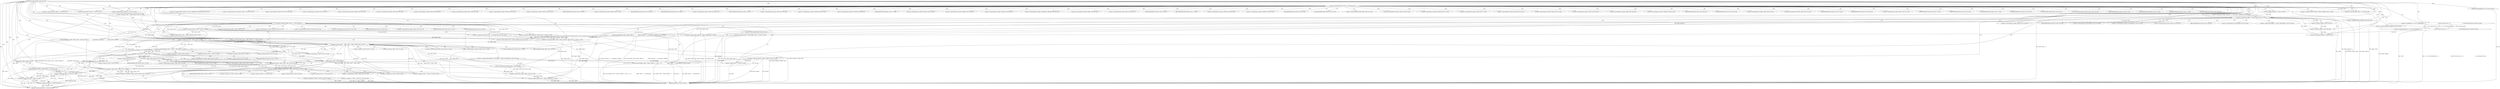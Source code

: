 
digraph "sbr_make_f_tablelim" {  

"822" [label = "(METHOD,sbr_make_f_tablelim)<SUB>146</SUB>" ]

"1106" [label = "(METHOD_RETURN,void)<SUB>146</SUB>" ]

"823" [label = "(PARAM,SpectralBandReplication *sbr)<SUB>146</SUB>" ]

"827" [label = "(&lt;operator&gt;.greaterThan,VAR46-&gt;VAR70 &gt; 0)<SUB>149</SUB>" ]

"834" [label = "(&lt;operator&gt;.assignment,VAR71[3] = { 1.32715174233856803909f,   \012                                               1.18509277094158210129f,   \012                                               1.11987160404675912501f })<SUB>150</SUB>" ]

"841" [label = "(&lt;operator&gt;.assignment,VAR72 = VAR71[VAR46-&gt;VAR70 - 1])<SUB>153</SUB>" ]

"853" [label = "(&lt;operator&gt;.assignment,*VAR75 = VAR46-&gt;VAR76 + 1)<SUB>155</SUB>" ]

"860" [label = "(&lt;operator&gt;.assignment,*VAR77 = VAR46-&gt;VAR76)<SUB>155</SUB>" ]

"865" [label = "(&lt;operator&gt;.assignment,VAR73[0] = VAR46-&gt;VAR48[1])<SUB>157</SUB>" ]

"903" [label = "(FUN100,FUN100(VAR46-&gt;VAR76, VAR46-&gt;VAR80,\012               (VAR46-&gt;VAR32[0] + 1) * sizeof(VAR46-&gt;VAR80[0])))<SUB>161</SUB>" ]

"956" [label = "(FUN16,FUN16(VAR46-&gt;VAR76, VAR46-&gt;VAR78 + VAR46-&gt;VAR32[0],\012              sizeof(VAR46-&gt;VAR76[0]),\012              VAR81))<SUB>167</SUB>" ]

"976" [label = "(&lt;operator&gt;.assignment,VAR46-&gt;VAR82 = VAR46-&gt;VAR32[0] + VAR46-&gt;VAR78 - 1)<SUB>171</SUB>" ]

"879" [label = "(&lt;operator&gt;.lessEqualsThan,VAR69 &lt;= VAR46-&gt;VAR78)<SUB>158</SUB>" ]

"884" [label = "(&lt;operator&gt;.postIncrement,VAR69++)<SUB>158</SUB>" ]

"886" [label = "(&lt;operator&gt;.assignment,VAR73[VAR69] = VAR73[VAR69-1] + VAR46-&gt;VAR79[VAR69-1])<SUB>159</SUB>" ]

"925" [label = "(&lt;operator&gt;.greaterThan,VAR46-&gt;VAR78 &gt; 1)<SUB>163</SUB>" ]

"992" [label = "(&lt;operator&gt;.lessThan,VAR77 &lt; VAR46-&gt;VAR76 + VAR46-&gt;VAR82)<SUB>172</SUB>" ]

"1075" [label = "(&lt;operator&gt;.assignment,VAR46-&gt;VAR76[0] = VAR46-&gt;VAR80[0])<SUB>187</SUB>" ]

"1086" [label = "(&lt;operator&gt;.assignment,VAR46-&gt;VAR76[1] = VAR46-&gt;VAR80[VAR46-&gt;VAR32[0]])<SUB>188</SUB>" ]

"1101" [label = "(&lt;operator&gt;.assignment,VAR46-&gt;VAR82 = 1)<SUB>189</SUB>" ]

"836" [label = "(&lt;operator&gt;.arrayInitializer,{ 1.32715174233856803909f,   \012                                               1.18509277094158210129f,   \012                                               1.11987160404675912501f })<SUB>150</SUB>" ]

"855" [label = "(&lt;operator&gt;.addition,VAR46-&gt;VAR76 + 1)<SUB>155</SUB>" ]

"876" [label = "(&lt;operator&gt;.assignment,VAR69 = 1)<SUB>158</SUB>" ]

"910" [label = "(&lt;operator&gt;.multiplication,(VAR46-&gt;VAR32[0] + 1) * sizeof(VAR46-&gt;VAR80[0]))<SUB>162</SUB>" ]

"931" [label = "(FUN100,FUN100(VAR46-&gt;VAR76 + VAR46-&gt;VAR32[0] + 1, VAR73 + 1,\012                   (VAR46-&gt;VAR78 - 1) * sizeof(VAR73[0])))<SUB>164</SUB>" ]

"960" [label = "(&lt;operator&gt;.addition,VAR46-&gt;VAR78 + VAR46-&gt;VAR32[0])<SUB>167</SUB>" ]

"969" [label = "(&lt;operator&gt;.sizeOf,sizeof(VAR46-&gt;VAR76[0]))<SUB>168</SUB>" ]

"980" [label = "(&lt;operator&gt;.subtraction,VAR46-&gt;VAR32[0] + VAR46-&gt;VAR78 - 1)<SUB>171</SUB>" ]

"845" [label = "(&lt;operator&gt;.subtraction,VAR46-&gt;VAR70 - 1)<SUB>153</SUB>" ]

"911" [label = "(&lt;operator&gt;.addition,VAR46-&gt;VAR32[0] + 1)<SUB>162</SUB>" ]

"918" [label = "(&lt;operator&gt;.sizeOf,sizeof(VAR46-&gt;VAR80[0]))<SUB>162</SUB>" ]

"981" [label = "(&lt;operator&gt;.addition,VAR46-&gt;VAR32[0] + VAR46-&gt;VAR78)<SUB>171</SUB>" ]

"994" [label = "(&lt;operator&gt;.addition,VAR46-&gt;VAR76 + VAR46-&gt;VAR82)<SUB>172</SUB>" ]

"1003" [label = "(&lt;operator&gt;.greaterEqualsThan,*VAR75 &gt;= *VAR77 * VAR72)<SUB>173</SUB>" ]

"932" [label = "(&lt;operator&gt;.addition,VAR46-&gt;VAR76 + VAR46-&gt;VAR32[0] + 1)<SUB>164</SUB>" ]

"943" [label = "(&lt;operator&gt;.addition,VAR73 + 1)<SUB>164</SUB>" ]

"946" [label = "(&lt;operator&gt;.multiplication,(VAR46-&gt;VAR78 - 1) * sizeof(VAR73[0]))<SUB>165</SUB>" ]

"1011" [label = "(&lt;operator&gt;.assignment,*++VAR77 = *VAR75++)<SUB>174</SUB>" ]

"893" [label = "(&lt;operator&gt;.subtraction,VAR69-1)<SUB>159</SUB>" ]

"900" [label = "(&lt;operator&gt;.subtraction,VAR69-1)<SUB>159</SUB>" ]

"933" [label = "(&lt;operator&gt;.addition,VAR46-&gt;VAR76 + VAR46-&gt;VAR32[0])<SUB>164</SUB>" ]

"947" [label = "(&lt;operator&gt;.subtraction,VAR46-&gt;VAR78 - 1)<SUB>165</SUB>" ]

"952" [label = "(&lt;operator&gt;.sizeOf,sizeof(VAR73[0]))<SUB>165</SUB>" ]

"1006" [label = "(&lt;operator&gt;.multiplication,*VAR77 * VAR72)<SUB>173</SUB>" ]

"1021" [label = "(&lt;operator&gt;.logicalOr,*VAR75 == *VAR77 ||\012                !FUN14(VAR73, VAR46-&gt;VAR78, *VAR75))<SUB>175</SUB>" ]

"1013" [label = "(&lt;operator&gt;.preIncrement,++VAR77)<SUB>174</SUB>" ]

"1016" [label = "(&lt;operator&gt;.postIncrement,VAR75++)<SUB>174</SUB>" ]

"1036" [label = "(&lt;operator&gt;.postIncrement,VAR75++)<SUB>177</SUB>" ]

"1038" [label = "(&lt;operator&gt;.postDecrement,VAR46-&gt;VAR82--)<SUB>178</SUB>" ]

"1022" [label = "(&lt;operator&gt;.equals,*VAR75 == *VAR77)<SUB>175</SUB>" ]

"1027" [label = "(&lt;operator&gt;.logicalNot,!FUN14(VAR73, VAR46-&gt;VAR78, *VAR75))<SUB>176</SUB>" ]

"1028" [label = "(FUN14,FUN14(VAR73, VAR46-&gt;VAR78, *VAR75))<SUB>176</SUB>" ]

"1045" [label = "(&lt;operator&gt;.logicalNot,!FUN14(VAR73, VAR46-&gt;VAR78, *VAR77))<SUB>179</SUB>" ]

"1054" [label = "(&lt;operator&gt;.assignment,*VAR77 = *VAR75++)<SUB>180</SUB>" ]

"1060" [label = "(&lt;operator&gt;.postDecrement,VAR46-&gt;VAR82--)<SUB>181</SUB>" ]

"1046" [label = "(FUN14,FUN14(VAR73, VAR46-&gt;VAR78, *VAR77))<SUB>179</SUB>" ]

"1066" [label = "(&lt;operator&gt;.assignment,*++VAR77 = *VAR75++)<SUB>183</SUB>" ]

"1058" [label = "(&lt;operator&gt;.postIncrement,VAR75++)<SUB>180</SUB>" ]

"1068" [label = "(&lt;operator&gt;.preIncrement,++VAR77)<SUB>183</SUB>" ]

"1071" [label = "(&lt;operator&gt;.postIncrement,VAR75++)<SUB>183</SUB>" ]

"843" [label = "(&lt;operator&gt;.indirectIndexAccess,VAR71[VAR46-&gt;VAR70 - 1])<SUB>153</SUB>" ]

"862" [label = "(&lt;operator&gt;.indirectFieldAccess,VAR46-&gt;VAR76)<SUB>155</SUB>" ]

"866" [label = "(&lt;operator&gt;.indirectIndexAccess,VAR73[0])<SUB>157</SUB>" ]

"869" [label = "(&lt;operator&gt;.indirectIndexAccess,VAR46-&gt;VAR48[1])<SUB>157</SUB>" ]

"904" [label = "(&lt;operator&gt;.indirectFieldAccess,VAR46-&gt;VAR76)<SUB>161</SUB>" ]

"907" [label = "(&lt;operator&gt;.indirectFieldAccess,VAR46-&gt;VAR80)<SUB>161</SUB>" ]

"957" [label = "(&lt;operator&gt;.indirectFieldAccess,VAR46-&gt;VAR76)<SUB>167</SUB>" ]

"977" [label = "(&lt;operator&gt;.indirectFieldAccess,VAR46-&gt;VAR82)<SUB>171</SUB>" ]

"856" [label = "(&lt;operator&gt;.indirectFieldAccess,VAR46-&gt;VAR76)<SUB>155</SUB>" ]

"864" [label = "(FIELD_IDENTIFIER,VAR76,VAR76)<SUB>155</SUB>" ]

"870" [label = "(&lt;operator&gt;.indirectFieldAccess,VAR46-&gt;VAR48)<SUB>157</SUB>" ]

"881" [label = "(&lt;operator&gt;.indirectFieldAccess,VAR46-&gt;VAR78)<SUB>158</SUB>" ]

"887" [label = "(&lt;operator&gt;.indirectIndexAccess,VAR73[VAR69])<SUB>159</SUB>" ]

"890" [label = "(&lt;operator&gt;.addition,VAR73[VAR69-1] + VAR46-&gt;VAR79[VAR69-1])<SUB>159</SUB>" ]

"906" [label = "(FIELD_IDENTIFIER,VAR76,VAR76)<SUB>161</SUB>" ]

"909" [label = "(FIELD_IDENTIFIER,VAR80,VAR80)<SUB>161</SUB>" ]

"926" [label = "(&lt;operator&gt;.indirectFieldAccess,VAR46-&gt;VAR78)<SUB>163</SUB>" ]

"959" [label = "(FIELD_IDENTIFIER,VAR76,VAR76)<SUB>167</SUB>" ]

"961" [label = "(&lt;operator&gt;.indirectFieldAccess,VAR46-&gt;VAR78)<SUB>167</SUB>" ]

"964" [label = "(&lt;operator&gt;.indirectIndexAccess,VAR46-&gt;VAR32[0])<SUB>167</SUB>" ]

"970" [label = "(&lt;operator&gt;.indirectIndexAccess,VAR46-&gt;VAR76[0])<SUB>168</SUB>" ]

"979" [label = "(FIELD_IDENTIFIER,VAR82,VAR82)<SUB>171</SUB>" ]

"1076" [label = "(&lt;operator&gt;.indirectIndexAccess,VAR46-&gt;VAR76[0])<SUB>187</SUB>" ]

"1081" [label = "(&lt;operator&gt;.indirectIndexAccess,VAR46-&gt;VAR80[0])<SUB>187</SUB>" ]

"1087" [label = "(&lt;operator&gt;.indirectIndexAccess,VAR46-&gt;VAR76[1])<SUB>188</SUB>" ]

"1092" [label = "(&lt;operator&gt;.indirectIndexAccess,VAR46-&gt;VAR80[VAR46-&gt;VAR32[0]])<SUB>188</SUB>" ]

"1102" [label = "(&lt;operator&gt;.indirectFieldAccess,VAR46-&gt;VAR82)<SUB>189</SUB>" ]

"846" [label = "(&lt;operator&gt;.indirectFieldAccess,VAR46-&gt;VAR70)<SUB>153</SUB>" ]

"858" [label = "(FIELD_IDENTIFIER,VAR76,VAR76)<SUB>155</SUB>" ]

"872" [label = "(FIELD_IDENTIFIER,VAR48,VAR48)<SUB>157</SUB>" ]

"883" [label = "(FIELD_IDENTIFIER,VAR78,VAR78)<SUB>158</SUB>" ]

"891" [label = "(&lt;operator&gt;.indirectIndexAccess,VAR73[VAR69-1])<SUB>159</SUB>" ]

"896" [label = "(&lt;operator&gt;.indirectIndexAccess,VAR46-&gt;VAR79[VAR69-1])<SUB>159</SUB>" ]

"912" [label = "(&lt;operator&gt;.indirectIndexAccess,VAR46-&gt;VAR32[0])<SUB>162</SUB>" ]

"919" [label = "(&lt;operator&gt;.indirectIndexAccess,VAR46-&gt;VAR80[0])<SUB>162</SUB>" ]

"928" [label = "(FIELD_IDENTIFIER,VAR78,VAR78)<SUB>163</SUB>" ]

"963" [label = "(FIELD_IDENTIFIER,VAR78,VAR78)<SUB>167</SUB>" ]

"965" [label = "(&lt;operator&gt;.indirectFieldAccess,VAR46-&gt;VAR32)<SUB>167</SUB>" ]

"971" [label = "(&lt;operator&gt;.indirectFieldAccess,VAR46-&gt;VAR76)<SUB>168</SUB>" ]

"982" [label = "(&lt;operator&gt;.indirectIndexAccess,VAR46-&gt;VAR32[0])<SUB>171</SUB>" ]

"987" [label = "(&lt;operator&gt;.indirectFieldAccess,VAR46-&gt;VAR78)<SUB>171</SUB>" ]

"995" [label = "(&lt;operator&gt;.indirectFieldAccess,VAR46-&gt;VAR76)<SUB>172</SUB>" ]

"998" [label = "(&lt;operator&gt;.indirectFieldAccess,VAR46-&gt;VAR82)<SUB>172</SUB>" ]

"1077" [label = "(&lt;operator&gt;.indirectFieldAccess,VAR46-&gt;VAR76)<SUB>187</SUB>" ]

"1082" [label = "(&lt;operator&gt;.indirectFieldAccess,VAR46-&gt;VAR80)<SUB>187</SUB>" ]

"1088" [label = "(&lt;operator&gt;.indirectFieldAccess,VAR46-&gt;VAR76)<SUB>188</SUB>" ]

"1093" [label = "(&lt;operator&gt;.indirectFieldAccess,VAR46-&gt;VAR80)<SUB>188</SUB>" ]

"1096" [label = "(&lt;operator&gt;.indirectIndexAccess,VAR46-&gt;VAR32[0])<SUB>188</SUB>" ]

"1104" [label = "(FIELD_IDENTIFIER,VAR82,VAR82)<SUB>189</SUB>" ]

"848" [label = "(FIELD_IDENTIFIER,VAR70,VAR70)<SUB>153</SUB>" ]

"897" [label = "(&lt;operator&gt;.indirectFieldAccess,VAR46-&gt;VAR79)<SUB>159</SUB>" ]

"913" [label = "(&lt;operator&gt;.indirectFieldAccess,VAR46-&gt;VAR32)<SUB>162</SUB>" ]

"920" [label = "(&lt;operator&gt;.indirectFieldAccess,VAR46-&gt;VAR80)<SUB>162</SUB>" ]

"967" [label = "(FIELD_IDENTIFIER,VAR32,VAR32)<SUB>167</SUB>" ]

"973" [label = "(FIELD_IDENTIFIER,VAR76,VAR76)<SUB>168</SUB>" ]

"983" [label = "(&lt;operator&gt;.indirectFieldAccess,VAR46-&gt;VAR32)<SUB>171</SUB>" ]

"989" [label = "(FIELD_IDENTIFIER,VAR78,VAR78)<SUB>171</SUB>" ]

"997" [label = "(FIELD_IDENTIFIER,VAR76,VAR76)<SUB>172</SUB>" ]

"1000" [label = "(FIELD_IDENTIFIER,VAR82,VAR82)<SUB>172</SUB>" ]

"1004" [label = "(&lt;operator&gt;.indirection,*VAR75)<SUB>173</SUB>" ]

"1079" [label = "(FIELD_IDENTIFIER,VAR76,VAR76)<SUB>187</SUB>" ]

"1084" [label = "(FIELD_IDENTIFIER,VAR80,VAR80)<SUB>187</SUB>" ]

"1090" [label = "(FIELD_IDENTIFIER,VAR76,VAR76)<SUB>188</SUB>" ]

"1095" [label = "(FIELD_IDENTIFIER,VAR80,VAR80)<SUB>188</SUB>" ]

"1097" [label = "(&lt;operator&gt;.indirectFieldAccess,VAR46-&gt;VAR32)<SUB>188</SUB>" ]

"899" [label = "(FIELD_IDENTIFIER,VAR79,VAR79)<SUB>159</SUB>" ]

"915" [label = "(FIELD_IDENTIFIER,VAR32,VAR32)<SUB>162</SUB>" ]

"922" [label = "(FIELD_IDENTIFIER,VAR80,VAR80)<SUB>162</SUB>" ]

"934" [label = "(&lt;operator&gt;.indirectFieldAccess,VAR46-&gt;VAR76)<SUB>164</SUB>" ]

"937" [label = "(&lt;operator&gt;.indirectIndexAccess,VAR46-&gt;VAR32[0])<SUB>164</SUB>" ]

"948" [label = "(&lt;operator&gt;.indirectFieldAccess,VAR46-&gt;VAR78)<SUB>165</SUB>" ]

"953" [label = "(&lt;operator&gt;.indirectIndexAccess,VAR73[0])<SUB>165</SUB>" ]

"985" [label = "(FIELD_IDENTIFIER,VAR32,VAR32)<SUB>171</SUB>" ]

"1007" [label = "(&lt;operator&gt;.indirection,*VAR77)<SUB>173</SUB>" ]

"1012" [label = "(&lt;operator&gt;.indirection,*++VAR77)<SUB>174</SUB>" ]

"1015" [label = "(&lt;operator&gt;.indirection,*VAR75++)<SUB>174</SUB>" ]

"1099" [label = "(FIELD_IDENTIFIER,VAR32,VAR32)<SUB>188</SUB>" ]

"936" [label = "(FIELD_IDENTIFIER,VAR76,VAR76)<SUB>164</SUB>" ]

"938" [label = "(&lt;operator&gt;.indirectFieldAccess,VAR46-&gt;VAR32)<SUB>164</SUB>" ]

"950" [label = "(FIELD_IDENTIFIER,VAR78,VAR78)<SUB>165</SUB>" ]

"940" [label = "(FIELD_IDENTIFIER,VAR32,VAR32)<SUB>164</SUB>" ]

"1023" [label = "(&lt;operator&gt;.indirection,*VAR75)<SUB>175</SUB>" ]

"1025" [label = "(&lt;operator&gt;.indirection,*VAR77)<SUB>175</SUB>" ]

"1039" [label = "(&lt;operator&gt;.indirectFieldAccess,VAR46-&gt;VAR82)<SUB>178</SUB>" ]

"1030" [label = "(&lt;operator&gt;.indirectFieldAccess,VAR46-&gt;VAR78)<SUB>176</SUB>" ]

"1033" [label = "(&lt;operator&gt;.indirection,*VAR75)<SUB>176</SUB>" ]

"1041" [label = "(FIELD_IDENTIFIER,VAR82,VAR82)<SUB>178</SUB>" ]

"1032" [label = "(FIELD_IDENTIFIER,VAR78,VAR78)<SUB>176</SUB>" ]

"1048" [label = "(&lt;operator&gt;.indirectFieldAccess,VAR46-&gt;VAR78)<SUB>179</SUB>" ]

"1051" [label = "(&lt;operator&gt;.indirection,*VAR77)<SUB>179</SUB>" ]

"1055" [label = "(&lt;operator&gt;.indirection,*VAR77)<SUB>180</SUB>" ]

"1057" [label = "(&lt;operator&gt;.indirection,*VAR75++)<SUB>180</SUB>" ]

"1061" [label = "(&lt;operator&gt;.indirectFieldAccess,VAR46-&gt;VAR82)<SUB>181</SUB>" ]

"1050" [label = "(FIELD_IDENTIFIER,VAR78,VAR78)<SUB>179</SUB>" ]

"1063" [label = "(FIELD_IDENTIFIER,VAR82,VAR82)<SUB>181</SUB>" ]

"1067" [label = "(&lt;operator&gt;.indirection,*++VAR77)<SUB>183</SUB>" ]

"1070" [label = "(&lt;operator&gt;.indirection,*VAR75++)<SUB>183</SUB>" ]

  "823" -> "1106"  [ label = "DDG: sbr"] 

  "827" -> "1106"  [ label = "DDG: VAR46-&gt;VAR70 &gt; 0"] 

  "834" -> "1106"  [ label = "DDG: VAR71"] 

  "834" -> "1106"  [ label = "DDG: { 1.32715174233856803909f,   \012                                               1.18509277094158210129f,   \012                                               1.11987160404675912501f }"] 

  "841" -> "1106"  [ label = "DDG: VAR72"] 

  "845" -> "1106"  [ label = "DDG: VAR46-&gt;VAR70"] 

  "841" -> "1106"  [ label = "DDG: VAR71[VAR46-&gt;VAR70 - 1]"] 

  "853" -> "1106"  [ label = "DDG: VAR75"] 

  "853" -> "1106"  [ label = "DDG: VAR46-&gt;VAR76 + 1"] 

  "865" -> "1106"  [ label = "DDG: VAR73[0]"] 

  "865" -> "1106"  [ label = "DDG: VAR46-&gt;VAR48[1]"] 

  "879" -> "1106"  [ label = "DDG: VAR69"] 

  "879" -> "1106"  [ label = "DDG: VAR69 &lt;= VAR46-&gt;VAR78"] 

  "903" -> "1106"  [ label = "DDG: VAR46-&gt;VAR80"] 

  "910" -> "1106"  [ label = "DDG: VAR46-&gt;VAR32[0] + 1"] 

  "918" -> "1106"  [ label = "DDG: VAR46-&gt;VAR80[0]"] 

  "903" -> "1106"  [ label = "DDG: (VAR46-&gt;VAR32[0] + 1) * sizeof(VAR46-&gt;VAR80[0])"] 

  "903" -> "1106"  [ label = "DDG: FUN100(VAR46-&gt;VAR76, VAR46-&gt;VAR80,\012               (VAR46-&gt;VAR32[0] + 1) * sizeof(VAR46-&gt;VAR80[0]))"] 

  "925" -> "1106"  [ label = "DDG: VAR46-&gt;VAR78 &gt; 1"] 

  "932" -> "1106"  [ label = "DDG: VAR46-&gt;VAR76 + VAR46-&gt;VAR32[0]"] 

  "931" -> "1106"  [ label = "DDG: VAR46-&gt;VAR76 + VAR46-&gt;VAR32[0] + 1"] 

  "943" -> "1106"  [ label = "DDG: VAR73"] 

  "931" -> "1106"  [ label = "DDG: VAR73 + 1"] 

  "946" -> "1106"  [ label = "DDG: VAR46-&gt;VAR78 - 1"] 

  "952" -> "1106"  [ label = "DDG: VAR73[0]"] 

  "931" -> "1106"  [ label = "DDG: (VAR46-&gt;VAR78 - 1) * sizeof(VAR73[0])"] 

  "931" -> "1106"  [ label = "DDG: FUN100(VAR46-&gt;VAR76 + VAR46-&gt;VAR32[0] + 1, VAR73 + 1,\012                   (VAR46-&gt;VAR78 - 1) * sizeof(VAR73[0]))"] 

  "956" -> "1106"  [ label = "DDG: VAR46-&gt;VAR78 + VAR46-&gt;VAR32[0]"] 

  "969" -> "1106"  [ label = "DDG: VAR46-&gt;VAR76[0]"] 

  "956" -> "1106"  [ label = "DDG: FUN16(VAR46-&gt;VAR76, VAR46-&gt;VAR78 + VAR46-&gt;VAR32[0],\012              sizeof(VAR46-&gt;VAR76[0]),\012              VAR81)"] 

  "981" -> "1106"  [ label = "DDG: VAR46-&gt;VAR32[0]"] 

  "981" -> "1106"  [ label = "DDG: VAR46-&gt;VAR78"] 

  "980" -> "1106"  [ label = "DDG: VAR46-&gt;VAR32[0] + VAR46-&gt;VAR78"] 

  "976" -> "1106"  [ label = "DDG: VAR46-&gt;VAR32[0] + VAR46-&gt;VAR78 - 1"] 

  "992" -> "1106"  [ label = "DDG: VAR77"] 

  "994" -> "1106"  [ label = "DDG: VAR46-&gt;VAR76"] 

  "994" -> "1106"  [ label = "DDG: VAR46-&gt;VAR82"] 

  "992" -> "1106"  [ label = "DDG: VAR46-&gt;VAR76 + VAR46-&gt;VAR82"] 

  "992" -> "1106"  [ label = "DDG: VAR77 &lt; VAR46-&gt;VAR76 + VAR46-&gt;VAR82"] 

  "1066" -> "1106"  [ label = "DDG: *++VAR77"] 

  "1066" -> "1106"  [ label = "DDG: *VAR75++"] 

  "1011" -> "1106"  [ label = "DDG: *++VAR77"] 

  "1011" -> "1106"  [ label = "DDG: *VAR75++"] 

  "956" -> "1106"  [ label = "DDG: VAR81"] 

  "822" -> "823"  [ label = "DDG: "] 

  "822" -> "827"  [ label = "DDG: "] 

  "836" -> "834"  [ label = "DDG: 1.32715174233856803909f"] 

  "836" -> "834"  [ label = "DDG: 1.18509277094158210129f"] 

  "836" -> "834"  [ label = "DDG: 1.11987160404675912501f"] 

  "834" -> "841"  [ label = "DDG: VAR71"] 

  "822" -> "853"  [ label = "DDG: "] 

  "980" -> "976"  [ label = "DDG: VAR46-&gt;VAR32[0] + VAR46-&gt;VAR78"] 

  "980" -> "976"  [ label = "DDG: 1"] 

  "910" -> "903"  [ label = "DDG: VAR46-&gt;VAR32[0] + 1"] 

  "903" -> "956"  [ label = "DDG: VAR46-&gt;VAR76"] 

  "925" -> "956"  [ label = "DDG: VAR46-&gt;VAR78"] 

  "947" -> "956"  [ label = "DDG: VAR46-&gt;VAR78"] 

  "822" -> "956"  [ label = "DDG: "] 

  "822" -> "1101"  [ label = "DDG: "] 

  "822" -> "836"  [ label = "DDG: "] 

  "822" -> "855"  [ label = "DDG: "] 

  "822" -> "876"  [ label = "DDG: "] 

  "876" -> "879"  [ label = "DDG: VAR69"] 

  "884" -> "879"  [ label = "DDG: VAR69"] 

  "822" -> "879"  [ label = "DDG: "] 

  "900" -> "884"  [ label = "DDG: VAR69"] 

  "822" -> "884"  [ label = "DDG: "] 

  "822" -> "910"  [ label = "DDG: "] 

  "879" -> "925"  [ label = "DDG: VAR46-&gt;VAR78"] 

  "822" -> "925"  [ label = "DDG: "] 

  "925" -> "960"  [ label = "DDG: VAR46-&gt;VAR78"] 

  "947" -> "960"  [ label = "DDG: VAR46-&gt;VAR78"] 

  "925" -> "980"  [ label = "DDG: VAR46-&gt;VAR78"] 

  "947" -> "980"  [ label = "DDG: VAR46-&gt;VAR78"] 

  "822" -> "980"  [ label = "DDG: "] 

  "860" -> "992"  [ label = "DDG: VAR77"] 

  "1006" -> "992"  [ label = "DDG: *VAR77"] 

  "1022" -> "992"  [ label = "DDG: *VAR77"] 

  "1046" -> "992"  [ label = "DDG: *VAR77"] 

  "1068" -> "992"  [ label = "DDG: VAR77"] 

  "1054" -> "992"  [ label = "DDG: *VAR77"] 

  "1013" -> "992"  [ label = "DDG: VAR77"] 

  "822" -> "992"  [ label = "DDG: "] 

  "956" -> "992"  [ label = "DDG: VAR46-&gt;VAR76"] 

  "976" -> "992"  [ label = "DDG: VAR46-&gt;VAR82"] 

  "1060" -> "992"  [ label = "DDG: VAR46-&gt;VAR82"] 

  "1038" -> "992"  [ label = "DDG: VAR46-&gt;VAR82"] 

  "827" -> "845"  [ label = "DDG: VAR46-&gt;VAR70"] 

  "822" -> "845"  [ label = "DDG: "] 

  "822" -> "911"  [ label = "DDG: "] 

  "903" -> "931"  [ label = "DDG: VAR46-&gt;VAR76"] 

  "822" -> "931"  [ label = "DDG: "] 

  "865" -> "931"  [ label = "DDG: VAR73[0]"] 

  "886" -> "931"  [ label = "DDG: VAR73[VAR69]"] 

  "946" -> "931"  [ label = "DDG: VAR46-&gt;VAR78 - 1"] 

  "925" -> "981"  [ label = "DDG: VAR46-&gt;VAR78"] 

  "947" -> "981"  [ label = "DDG: VAR46-&gt;VAR78"] 

  "956" -> "994"  [ label = "DDG: VAR46-&gt;VAR76"] 

  "976" -> "994"  [ label = "DDG: VAR46-&gt;VAR82"] 

  "1060" -> "994"  [ label = "DDG: VAR46-&gt;VAR82"] 

  "1038" -> "994"  [ label = "DDG: VAR46-&gt;VAR82"] 

  "903" -> "932"  [ label = "DDG: VAR46-&gt;VAR76"] 

  "822" -> "932"  [ label = "DDG: "] 

  "865" -> "943"  [ label = "DDG: VAR73[0]"] 

  "886" -> "943"  [ label = "DDG: VAR73[VAR69]"] 

  "822" -> "943"  [ label = "DDG: "] 

  "947" -> "946"  [ label = "DDG: VAR46-&gt;VAR78"] 

  "947" -> "946"  [ label = "DDG: 1"] 

  "1022" -> "1003"  [ label = "DDG: *VAR75"] 

  "1028" -> "1003"  [ label = "DDG: *VAR75"] 

  "1006" -> "1003"  [ label = "DDG: *VAR77"] 

  "1006" -> "1003"  [ label = "DDG: VAR72"] 

  "879" -> "893"  [ label = "DDG: VAR69"] 

  "822" -> "893"  [ label = "DDG: "] 

  "893" -> "900"  [ label = "DDG: VAR69"] 

  "822" -> "900"  [ label = "DDG: "] 

  "903" -> "933"  [ label = "DDG: VAR46-&gt;VAR76"] 

  "925" -> "947"  [ label = "DDG: VAR46-&gt;VAR78"] 

  "822" -> "947"  [ label = "DDG: "] 

  "1022" -> "1006"  [ label = "DDG: *VAR77"] 

  "1046" -> "1006"  [ label = "DDG: *VAR77"] 

  "1054" -> "1006"  [ label = "DDG: *VAR77"] 

  "841" -> "1006"  [ label = "DDG: VAR72"] 

  "822" -> "1006"  [ label = "DDG: "] 

  "992" -> "1013"  [ label = "DDG: VAR77"] 

  "1006" -> "1013"  [ label = "DDG: *VAR77"] 

  "822" -> "1013"  [ label = "DDG: "] 

  "853" -> "1016"  [ label = "DDG: VAR75"] 

  "1003" -> "1016"  [ label = "DDG: *VAR75"] 

  "1071" -> "1016"  [ label = "DDG: VAR75"] 

  "1058" -> "1016"  [ label = "DDG: VAR75"] 

  "1036" -> "1016"  [ label = "DDG: VAR75"] 

  "822" -> "1016"  [ label = "DDG: "] 

  "1022" -> "1021"  [ label = "DDG: *VAR75"] 

  "1022" -> "1021"  [ label = "DDG: *VAR77"] 

  "1027" -> "1021"  [ label = "DDG: FUN14(VAR73, VAR46-&gt;VAR78, *VAR75)"] 

  "1003" -> "1022"  [ label = "DDG: *VAR75"] 

  "1006" -> "1022"  [ label = "DDG: *VAR77"] 

  "1028" -> "1027"  [ label = "DDG: VAR73"] 

  "1028" -> "1027"  [ label = "DDG: VAR46-&gt;VAR78"] 

  "1028" -> "1027"  [ label = "DDG: *VAR75"] 

  "853" -> "1036"  [ label = "DDG: VAR75"] 

  "1022" -> "1036"  [ label = "DDG: *VAR75"] 

  "1028" -> "1036"  [ label = "DDG: *VAR75"] 

  "1071" -> "1036"  [ label = "DDG: VAR75"] 

  "1058" -> "1036"  [ label = "DDG: VAR75"] 

  "1016" -> "1036"  [ label = "DDG: VAR75"] 

  "822" -> "1036"  [ label = "DDG: "] 

  "976" -> "1038"  [ label = "DDG: VAR46-&gt;VAR82"] 

  "1060" -> "1038"  [ label = "DDG: VAR46-&gt;VAR82"] 

  "865" -> "1028"  [ label = "DDG: VAR73[0]"] 

  "1046" -> "1028"  [ label = "DDG: VAR73"] 

  "886" -> "1028"  [ label = "DDG: VAR73[VAR69]"] 

  "822" -> "1028"  [ label = "DDG: "] 

  "1046" -> "1028"  [ label = "DDG: VAR46-&gt;VAR78"] 

  "925" -> "1028"  [ label = "DDG: VAR46-&gt;VAR78"] 

  "947" -> "1028"  [ label = "DDG: VAR46-&gt;VAR78"] 

  "1022" -> "1028"  [ label = "DDG: *VAR75"] 

  "1046" -> "1045"  [ label = "DDG: VAR73"] 

  "1046" -> "1045"  [ label = "DDG: VAR46-&gt;VAR78"] 

  "1046" -> "1045"  [ label = "DDG: *VAR77"] 

  "865" -> "1046"  [ label = "DDG: VAR73[0]"] 

  "1028" -> "1046"  [ label = "DDG: VAR73"] 

  "886" -> "1046"  [ label = "DDG: VAR73[VAR69]"] 

  "822" -> "1046"  [ label = "DDG: "] 

  "1028" -> "1046"  [ label = "DDG: VAR46-&gt;VAR78"] 

  "925" -> "1046"  [ label = "DDG: VAR46-&gt;VAR78"] 

  "947" -> "1046"  [ label = "DDG: VAR46-&gt;VAR78"] 

  "1022" -> "1046"  [ label = "DDG: *VAR77"] 

  "976" -> "1060"  [ label = "DDG: VAR46-&gt;VAR82"] 

  "1038" -> "1060"  [ label = "DDG: VAR46-&gt;VAR82"] 

  "853" -> "1058"  [ label = "DDG: VAR75"] 

  "1022" -> "1058"  [ label = "DDG: *VAR75"] 

  "1028" -> "1058"  [ label = "DDG: *VAR75"] 

  "1071" -> "1058"  [ label = "DDG: VAR75"] 

  "1036" -> "1058"  [ label = "DDG: VAR75"] 

  "1016" -> "1058"  [ label = "DDG: VAR75"] 

  "822" -> "1058"  [ label = "DDG: "] 

  "992" -> "1068"  [ label = "DDG: VAR77"] 

  "1046" -> "1068"  [ label = "DDG: *VAR77"] 

  "822" -> "1068"  [ label = "DDG: "] 

  "853" -> "1071"  [ label = "DDG: VAR75"] 

  "1022" -> "1071"  [ label = "DDG: *VAR75"] 

  "1028" -> "1071"  [ label = "DDG: *VAR75"] 

  "1058" -> "1071"  [ label = "DDG: VAR75"] 

  "1036" -> "1071"  [ label = "DDG: VAR75"] 

  "1016" -> "1071"  [ label = "DDG: VAR75"] 

  "822" -> "1071"  [ label = "DDG: "] 

  "827" -> "856"  [ label = "CDG: "] 

  "827" -> "967"  [ label = "CDG: "] 

  "827" -> "920"  [ label = "CDG: "] 

  "827" -> "866"  [ label = "CDG: "] 

  "827" -> "870"  [ label = "CDG: "] 

  "827" -> "860"  [ label = "CDG: "] 

  "827" -> "845"  [ label = "CDG: "] 

  "827" -> "836"  [ label = "CDG: "] 

  "827" -> "960"  [ label = "CDG: "] 

  "827" -> "919"  [ label = "CDG: "] 

  "827" -> "1088"  [ label = "CDG: "] 

  "827" -> "834"  [ label = "CDG: "] 

  "827" -> "1092"  [ label = "CDG: "] 

  "827" -> "994"  [ label = "CDG: "] 

  "827" -> "904"  [ label = "CDG: "] 

  "827" -> "881"  [ label = "CDG: "] 

  "827" -> "928"  [ label = "CDG: "] 

  "827" -> "976"  [ label = "CDG: "] 

  "827" -> "980"  [ label = "CDG: "] 

  "827" -> "912"  [ label = "CDG: "] 

  "827" -> "1099"  [ label = "CDG: "] 

  "827" -> "855"  [ label = "CDG: "] 

  "827" -> "915"  [ label = "CDG: "] 

  "827" -> "979"  [ label = "CDG: "] 

  "827" -> "910"  [ label = "CDG: "] 

  "827" -> "1081"  [ label = "CDG: "] 

  "827" -> "853"  [ label = "CDG: "] 

  "827" -> "973"  [ label = "CDG: "] 

  "827" -> "879"  [ label = "CDG: "] 

  "827" -> "869"  [ label = "CDG: "] 

  "827" -> "883"  [ label = "CDG: "] 

  "827" -> "906"  [ label = "CDG: "] 

  "827" -> "961"  [ label = "CDG: "] 

  "827" -> "989"  [ label = "CDG: "] 

  "827" -> "1087"  [ label = "CDG: "] 

  "827" -> "997"  [ label = "CDG: "] 

  "827" -> "911"  [ label = "CDG: "] 

  "827" -> "843"  [ label = "CDG: "] 

  "827" -> "848"  [ label = "CDG: "] 

  "827" -> "922"  [ label = "CDG: "] 

  "827" -> "1086"  [ label = "CDG: "] 

  "827" -> "1095"  [ label = "CDG: "] 

  "827" -> "865"  [ label = "CDG: "] 

  "827" -> "959"  [ label = "CDG: "] 

  "827" -> "846"  [ label = "CDG: "] 

  "827" -> "957"  [ label = "CDG: "] 

  "827" -> "909"  [ label = "CDG: "] 

  "827" -> "964"  [ label = "CDG: "] 

  "827" -> "985"  [ label = "CDG: "] 

  "827" -> "1077"  [ label = "CDG: "] 

  "827" -> "1104"  [ label = "CDG: "] 

  "827" -> "998"  [ label = "CDG: "] 

  "827" -> "841"  [ label = "CDG: "] 

  "827" -> "1093"  [ label = "CDG: "] 

  "827" -> "983"  [ label = "CDG: "] 

  "827" -> "1079"  [ label = "CDG: "] 

  "827" -> "925"  [ label = "CDG: "] 

  "827" -> "907"  [ label = "CDG: "] 

  "827" -> "969"  [ label = "CDG: "] 

  "827" -> "1082"  [ label = "CDG: "] 

  "827" -> "1090"  [ label = "CDG: "] 

  "827" -> "971"  [ label = "CDG: "] 

  "827" -> "1101"  [ label = "CDG: "] 

  "827" -> "1097"  [ label = "CDG: "] 

  "827" -> "956"  [ label = "CDG: "] 

  "827" -> "987"  [ label = "CDG: "] 

  "827" -> "995"  [ label = "CDG: "] 

  "827" -> "965"  [ label = "CDG: "] 

  "827" -> "918"  [ label = "CDG: "] 

  "827" -> "1084"  [ label = "CDG: "] 

  "827" -> "858"  [ label = "CDG: "] 

  "827" -> "864"  [ label = "CDG: "] 

  "827" -> "926"  [ label = "CDG: "] 

  "827" -> "992"  [ label = "CDG: "] 

  "827" -> "963"  [ label = "CDG: "] 

  "827" -> "862"  [ label = "CDG: "] 

  "827" -> "913"  [ label = "CDG: "] 

  "827" -> "1000"  [ label = "CDG: "] 

  "827" -> "982"  [ label = "CDG: "] 

  "827" -> "981"  [ label = "CDG: "] 

  "827" -> "872"  [ label = "CDG: "] 

  "827" -> "1076"  [ label = "CDG: "] 

  "827" -> "1075"  [ label = "CDG: "] 

  "827" -> "1102"  [ label = "CDG: "] 

  "827" -> "876"  [ label = "CDG: "] 

  "827" -> "970"  [ label = "CDG: "] 

  "827" -> "1096"  [ label = "CDG: "] 

  "827" -> "903"  [ label = "CDG: "] 

  "827" -> "977"  [ label = "CDG: "] 

  "879" -> "900"  [ label = "CDG: "] 

  "879" -> "881"  [ label = "CDG: "] 

  "879" -> "886"  [ label = "CDG: "] 

  "879" -> "893"  [ label = "CDG: "] 

  "879" -> "879"  [ label = "CDG: "] 

  "879" -> "883"  [ label = "CDG: "] 

  "879" -> "899"  [ label = "CDG: "] 

  "879" -> "884"  [ label = "CDG: "] 

  "879" -> "896"  [ label = "CDG: "] 

  "879" -> "891"  [ label = "CDG: "] 

  "879" -> "897"  [ label = "CDG: "] 

  "879" -> "887"  [ label = "CDG: "] 

  "879" -> "890"  [ label = "CDG: "] 

  "925" -> "940"  [ label = "CDG: "] 

  "925" -> "953"  [ label = "CDG: "] 

  "925" -> "934"  [ label = "CDG: "] 

  "925" -> "938"  [ label = "CDG: "] 

  "925" -> "946"  [ label = "CDG: "] 

  "925" -> "948"  [ label = "CDG: "] 

  "925" -> "947"  [ label = "CDG: "] 

  "925" -> "952"  [ label = "CDG: "] 

  "925" -> "936"  [ label = "CDG: "] 

  "925" -> "937"  [ label = "CDG: "] 

  "925" -> "943"  [ label = "CDG: "] 

  "925" -> "931"  [ label = "CDG: "] 

  "925" -> "950"  [ label = "CDG: "] 

  "925" -> "932"  [ label = "CDG: "] 

  "925" -> "933"  [ label = "CDG: "] 

  "992" -> "994"  [ label = "CDG: "] 

  "992" -> "1006"  [ label = "CDG: "] 

  "992" -> "1003"  [ label = "CDG: "] 

  "992" -> "1004"  [ label = "CDG: "] 

  "992" -> "997"  [ label = "CDG: "] 

  "992" -> "998"  [ label = "CDG: "] 

  "992" -> "995"  [ label = "CDG: "] 

  "992" -> "1007"  [ label = "CDG: "] 

  "992" -> "992"  [ label = "CDG: "] 

  "992" -> "1000"  [ label = "CDG: "] 

  "1003" -> "1022"  [ label = "CDG: "] 

  "1003" -> "1012"  [ label = "CDG: "] 

  "1003" -> "1011"  [ label = "CDG: "] 

  "1003" -> "1021"  [ label = "CDG: "] 

  "1003" -> "1016"  [ label = "CDG: "] 

  "1003" -> "1025"  [ label = "CDG: "] 

  "1003" -> "1013"  [ label = "CDG: "] 

  "1003" -> "1015"  [ label = "CDG: "] 

  "1003" -> "1023"  [ label = "CDG: "] 

  "1021" -> "1048"  [ label = "CDG: "] 

  "1021" -> "1041"  [ label = "CDG: "] 

  "1021" -> "1036"  [ label = "CDG: "] 

  "1021" -> "1051"  [ label = "CDG: "] 

  "1021" -> "1045"  [ label = "CDG: "] 

  "1021" -> "1038"  [ label = "CDG: "] 

  "1021" -> "1050"  [ label = "CDG: "] 

  "1021" -> "1046"  [ label = "CDG: "] 

  "1021" -> "1039"  [ label = "CDG: "] 

  "1022" -> "1028"  [ label = "CDG: "] 

  "1022" -> "1030"  [ label = "CDG: "] 

  "1022" -> "1032"  [ label = "CDG: "] 

  "1022" -> "1033"  [ label = "CDG: "] 

  "1022" -> "1027"  [ label = "CDG: "] 

  "1045" -> "1071"  [ label = "CDG: "] 

  "1045" -> "1054"  [ label = "CDG: "] 

  "1045" -> "1058"  [ label = "CDG: "] 

  "1045" -> "1067"  [ label = "CDG: "] 

  "1045" -> "1057"  [ label = "CDG: "] 

  "1045" -> "1061"  [ label = "CDG: "] 

  "1045" -> "1068"  [ label = "CDG: "] 

  "1045" -> "1066"  [ label = "CDG: "] 

  "1045" -> "1063"  [ label = "CDG: "] 

  "1045" -> "1070"  [ label = "CDG: "] 

  "1045" -> "1060"  [ label = "CDG: "] 

  "1045" -> "1055"  [ label = "CDG: "] 

}